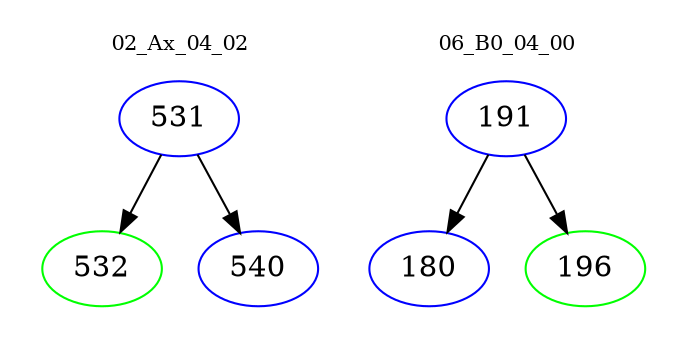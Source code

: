 digraph{
subgraph cluster_0 {
color = white
label = "02_Ax_04_02";
fontsize=10;
T0_531 [label="531", color="blue"]
T0_531 -> T0_532 [color="black"]
T0_532 [label="532", color="green"]
T0_531 -> T0_540 [color="black"]
T0_540 [label="540", color="blue"]
}
subgraph cluster_1 {
color = white
label = "06_B0_04_00";
fontsize=10;
T1_191 [label="191", color="blue"]
T1_191 -> T1_180 [color="black"]
T1_180 [label="180", color="blue"]
T1_191 -> T1_196 [color="black"]
T1_196 [label="196", color="green"]
}
}
